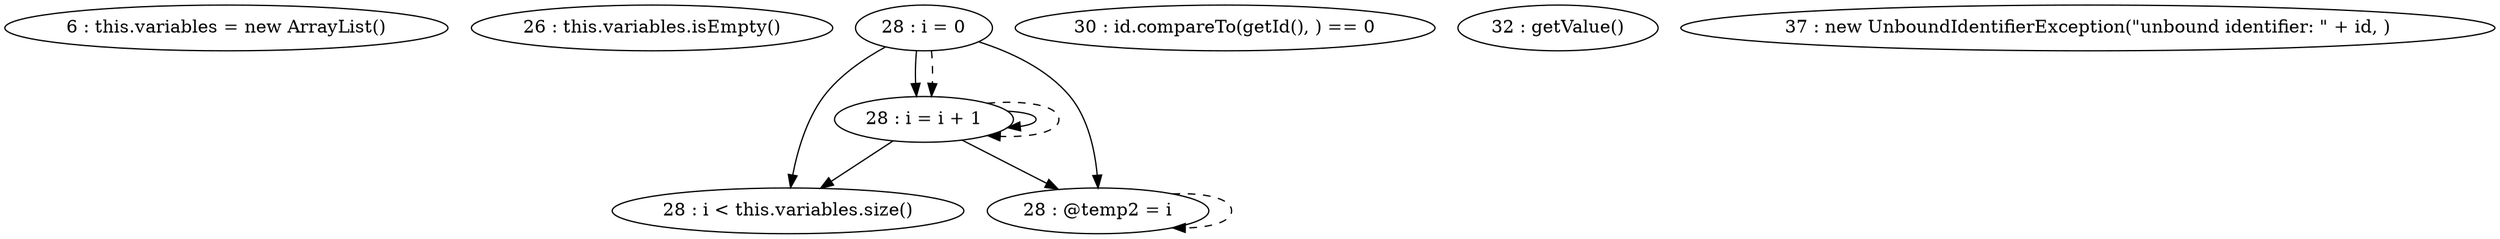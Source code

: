 digraph G {
"6 : this.variables = new ArrayList()"
"26 : this.variables.isEmpty()"
"28 : i = 0"
"28 : i = 0" -> "28 : i = i + 1"
"28 : i = 0" -> "28 : i < this.variables.size()"
"28 : i = 0" -> "28 : @temp2 = i"
"28 : i = 0" -> "28 : i = i + 1" [style=dashed]
"28 : i < this.variables.size()"
"30 : id.compareTo(getId(), ) == 0"
"32 : getValue()"
"28 : @temp2 = i"
"28 : @temp2 = i" -> "28 : @temp2 = i" [style=dashed]
"28 : i = i + 1"
"28 : i = i + 1" -> "28 : i = i + 1"
"28 : i = i + 1" -> "28 : i < this.variables.size()"
"28 : i = i + 1" -> "28 : @temp2 = i"
"28 : i = i + 1" -> "28 : i = i + 1" [style=dashed]
"37 : new UnboundIdentifierException(\"unbound identifier: \" + id, )"
}